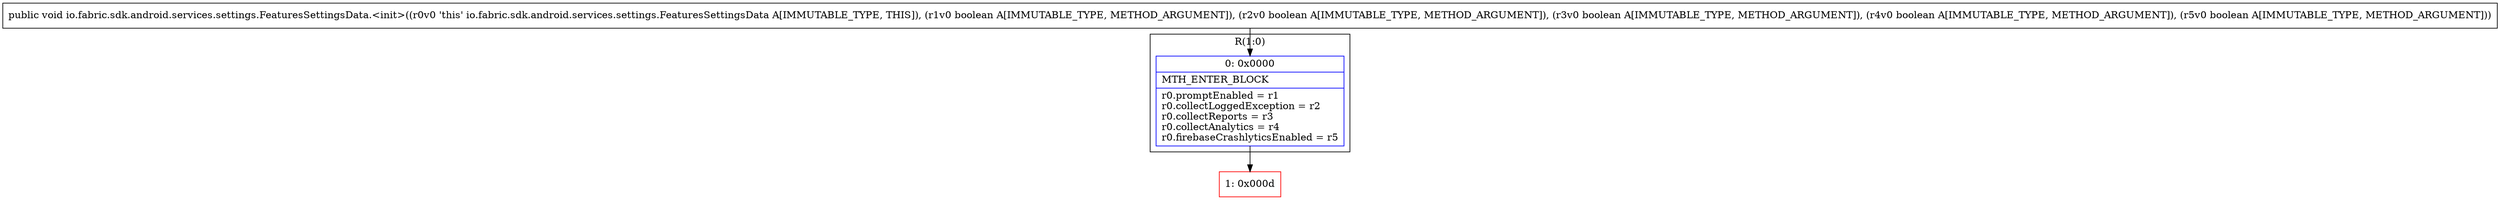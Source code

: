 digraph "CFG forio.fabric.sdk.android.services.settings.FeaturesSettingsData.\<init\>(ZZZZZ)V" {
subgraph cluster_Region_1774501237 {
label = "R(1:0)";
node [shape=record,color=blue];
Node_0 [shape=record,label="{0\:\ 0x0000|MTH_ENTER_BLOCK\l|r0.promptEnabled = r1\lr0.collectLoggedException = r2\lr0.collectReports = r3\lr0.collectAnalytics = r4\lr0.firebaseCrashlyticsEnabled = r5\l}"];
}
Node_1 [shape=record,color=red,label="{1\:\ 0x000d}"];
MethodNode[shape=record,label="{public void io.fabric.sdk.android.services.settings.FeaturesSettingsData.\<init\>((r0v0 'this' io.fabric.sdk.android.services.settings.FeaturesSettingsData A[IMMUTABLE_TYPE, THIS]), (r1v0 boolean A[IMMUTABLE_TYPE, METHOD_ARGUMENT]), (r2v0 boolean A[IMMUTABLE_TYPE, METHOD_ARGUMENT]), (r3v0 boolean A[IMMUTABLE_TYPE, METHOD_ARGUMENT]), (r4v0 boolean A[IMMUTABLE_TYPE, METHOD_ARGUMENT]), (r5v0 boolean A[IMMUTABLE_TYPE, METHOD_ARGUMENT])) }"];
MethodNode -> Node_0;
Node_0 -> Node_1;
}

